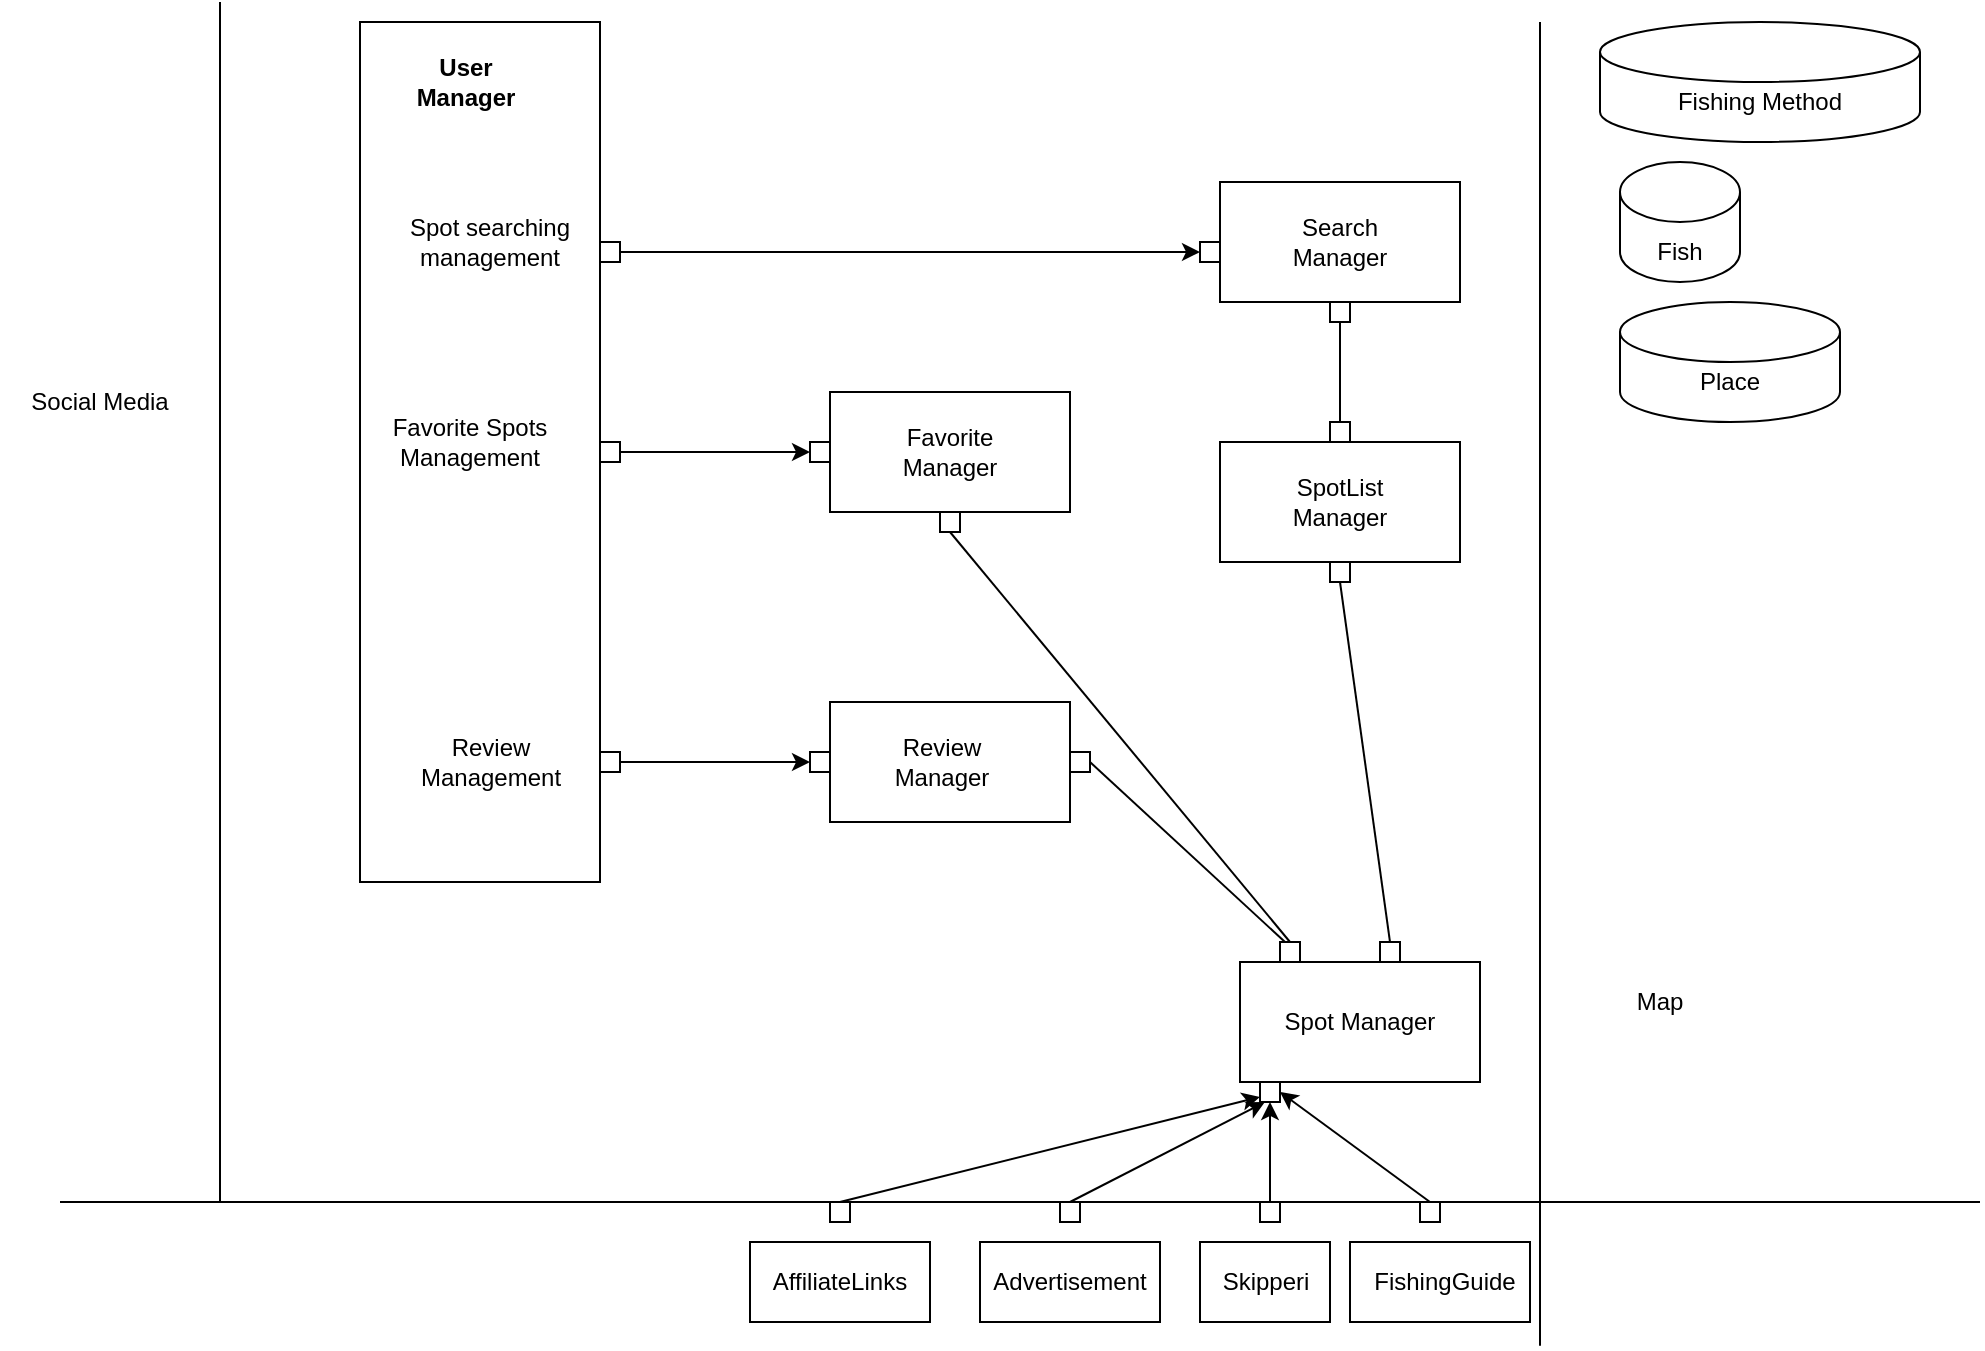 <mxfile version="14.4.3" type="device"><diagram id="hdtTc9g5nIZ4ZRqZbZoR" name="Page-1"><mxGraphModel dx="2304" dy="1992" grid="1" gridSize="10" guides="1" tooltips="1" connect="1" arrows="1" fold="1" page="1" pageScale="1" pageWidth="827" pageHeight="1169" math="0" shadow="0"><root><mxCell id="0"/><mxCell id="1" parent="0"/><mxCell id="xICYjh7XbGubYzllAo4C-83" value="" style="rounded=0;whiteSpace=wrap;html=1;" parent="1" vertex="1"><mxGeometry x="325" y="610" width="90" height="40" as="geometry"/></mxCell><mxCell id="xICYjh7XbGubYzllAo4C-80" value="" style="rounded=0;whiteSpace=wrap;html=1;" parent="1" vertex="1"><mxGeometry x="250" y="610" width="65" height="40" as="geometry"/></mxCell><mxCell id="xICYjh7XbGubYzllAo4C-79" value="" style="rounded=0;whiteSpace=wrap;html=1;" parent="1" vertex="1"><mxGeometry x="140" y="610" width="90" height="40" as="geometry"/></mxCell><mxCell id="xICYjh7XbGubYzllAo4C-78" value="" style="rounded=0;whiteSpace=wrap;html=1;" parent="1" vertex="1"><mxGeometry x="25" y="610" width="90" height="40" as="geometry"/></mxCell><mxCell id="xICYjh7XbGubYzllAo4C-69" value="" style="rounded=0;whiteSpace=wrap;html=1;" parent="1" vertex="1"><mxGeometry x="-170" width="120" height="430" as="geometry"/></mxCell><mxCell id="xICYjh7XbGubYzllAo4C-1" value="" style="rounded=0;whiteSpace=wrap;html=1;" parent="1" vertex="1"><mxGeometry x="260" y="80" width="120" height="60" as="geometry"/></mxCell><mxCell id="xICYjh7XbGubYzllAo4C-4" value="" style="rounded=0;whiteSpace=wrap;html=1;" parent="1" vertex="1"><mxGeometry x="260" y="210" width="120" height="60" as="geometry"/></mxCell><mxCell id="xICYjh7XbGubYzllAo4C-5" value="" style="rounded=0;whiteSpace=wrap;html=1;" parent="1" vertex="1"><mxGeometry x="65" y="340" width="120" height="60" as="geometry"/></mxCell><mxCell id="xICYjh7XbGubYzllAo4C-9" value="" style="rounded=0;whiteSpace=wrap;html=1;" parent="1" vertex="1"><mxGeometry x="65" y="185" width="120" height="60" as="geometry"/></mxCell><mxCell id="xICYjh7XbGubYzllAo4C-12" value="Spot Manager" style="rounded=0;whiteSpace=wrap;html=1;" parent="1" vertex="1"><mxGeometry x="270" y="470" width="120" height="60" as="geometry"/></mxCell><mxCell id="xICYjh7XbGubYzllAo4C-14" value="&lt;b&gt;User Manager&lt;/b&gt;" style="text;html=1;strokeColor=none;fillColor=none;align=center;verticalAlign=middle;whiteSpace=wrap;rounded=0;" parent="1" vertex="1"><mxGeometry x="-150" y="20" width="66" height="20" as="geometry"/></mxCell><mxCell id="xICYjh7XbGubYzllAo4C-15" value="Search Manager" style="text;html=1;strokeColor=none;fillColor=none;align=center;verticalAlign=middle;whiteSpace=wrap;rounded=0;" parent="1" vertex="1"><mxGeometry x="300" y="100" width="40" height="20" as="geometry"/></mxCell><mxCell id="xICYjh7XbGubYzllAo4C-20" value="SpotList Manager" style="text;html=1;strokeColor=none;fillColor=none;align=center;verticalAlign=middle;whiteSpace=wrap;rounded=0;" parent="1" vertex="1"><mxGeometry x="300" y="230" width="40" height="20" as="geometry"/></mxCell><mxCell id="xICYjh7XbGubYzllAo4C-21" value="Spot searching management" style="text;html=1;strokeColor=none;fillColor=none;align=center;verticalAlign=middle;whiteSpace=wrap;rounded=0;" parent="1" vertex="1"><mxGeometry x="-180" y="90" width="150" height="40" as="geometry"/></mxCell><mxCell id="xICYjh7XbGubYzllAo4C-24" value="" style="whiteSpace=wrap;html=1;aspect=fixed;" parent="1" vertex="1"><mxGeometry x="-50" y="110" width="10" height="10" as="geometry"/></mxCell><mxCell id="xICYjh7XbGubYzllAo4C-27" value="" style="endArrow=classic;html=1;exitX=1;exitY=0.5;exitDx=0;exitDy=0;entryX=0;entryY=0.5;entryDx=0;entryDy=0;" parent="1" source="xICYjh7XbGubYzllAo4C-24" target="xICYjh7XbGubYzllAo4C-29" edge="1"><mxGeometry width="50" height="50" relative="1" as="geometry"><mxPoint x="-10" y="170" as="sourcePoint"/><mxPoint x="30" y="115" as="targetPoint"/></mxGeometry></mxCell><mxCell id="xICYjh7XbGubYzllAo4C-29" value="" style="whiteSpace=wrap;html=1;aspect=fixed;" parent="1" vertex="1"><mxGeometry x="250" y="110" width="10" height="10" as="geometry"/></mxCell><mxCell id="xICYjh7XbGubYzllAo4C-33" value="" style="shape=cylinder3;whiteSpace=wrap;html=1;boundedLbl=1;backgroundOutline=1;size=15;" parent="1" vertex="1"><mxGeometry x="460" y="70" width="60" height="60" as="geometry"/></mxCell><mxCell id="xICYjh7XbGubYzllAo4C-34" value="Fish" style="text;html=1;strokeColor=none;fillColor=none;align=center;verticalAlign=middle;whiteSpace=wrap;rounded=0;" parent="1" vertex="1"><mxGeometry x="470" y="105" width="40" height="20" as="geometry"/></mxCell><mxCell id="xICYjh7XbGubYzllAo4C-36" value="" style="shape=cylinder3;whiteSpace=wrap;html=1;boundedLbl=1;backgroundOutline=1;size=15;" parent="1" vertex="1"><mxGeometry x="450" width="160" height="60" as="geometry"/></mxCell><mxCell id="xICYjh7XbGubYzllAo4C-38" value="Fishing Method" style="text;html=1;strokeColor=none;fillColor=none;align=center;verticalAlign=middle;whiteSpace=wrap;rounded=0;" parent="1" vertex="1"><mxGeometry x="465" y="30" width="130" height="20" as="geometry"/></mxCell><mxCell id="xICYjh7XbGubYzllAo4C-39" value="" style="shape=cylinder3;whiteSpace=wrap;html=1;boundedLbl=1;backgroundOutline=1;size=15;" parent="1" vertex="1"><mxGeometry x="460" y="140" width="110" height="60" as="geometry"/></mxCell><mxCell id="xICYjh7XbGubYzllAo4C-40" value="Place" style="text;html=1;strokeColor=none;fillColor=none;align=center;verticalAlign=middle;whiteSpace=wrap;rounded=0;" parent="1" vertex="1"><mxGeometry x="495" y="170" width="40" height="20" as="geometry"/></mxCell><mxCell id="xICYjh7XbGubYzllAo4C-42" value="" style="whiteSpace=wrap;html=1;aspect=fixed;" parent="1" vertex="1"><mxGeometry x="315" y="140" width="10" height="10" as="geometry"/></mxCell><mxCell id="xICYjh7XbGubYzllAo4C-43" value="" style="whiteSpace=wrap;html=1;aspect=fixed;" parent="1" vertex="1"><mxGeometry x="315" y="200" width="10" height="10" as="geometry"/></mxCell><mxCell id="xICYjh7XbGubYzllAo4C-44" value="" style="endArrow=none;html=1;entryX=0.5;entryY=1;entryDx=0;entryDy=0;exitX=0.5;exitY=0;exitDx=0;exitDy=0;" parent="1" source="xICYjh7XbGubYzllAo4C-43" target="xICYjh7XbGubYzllAo4C-42" edge="1"><mxGeometry width="50" height="50" relative="1" as="geometry"><mxPoint x="380" y="160" as="sourcePoint"/><mxPoint x="330" y="150" as="targetPoint"/></mxGeometry></mxCell><mxCell id="xICYjh7XbGubYzllAo4C-46" value="" style="whiteSpace=wrap;html=1;aspect=fixed;" parent="1" vertex="1"><mxGeometry x="315" y="270" width="10" height="10" as="geometry"/></mxCell><mxCell id="xICYjh7XbGubYzllAo4C-47" value="" style="whiteSpace=wrap;html=1;aspect=fixed;" parent="1" vertex="1"><mxGeometry x="340" y="460" width="10" height="10" as="geometry"/></mxCell><mxCell id="xICYjh7XbGubYzllAo4C-48" value="" style="endArrow=none;html=1;entryX=0.5;entryY=0;entryDx=0;entryDy=0;exitX=0.5;exitY=1;exitDx=0;exitDy=0;" parent="1" source="xICYjh7XbGubYzllAo4C-46" target="xICYjh7XbGubYzllAo4C-47" edge="1"><mxGeometry width="50" height="50" relative="1" as="geometry"><mxPoint x="330.0" y="210" as="sourcePoint"/><mxPoint x="330.0" y="160" as="targetPoint"/></mxGeometry></mxCell><mxCell id="xICYjh7XbGubYzllAo4C-49" value="Favorite Spots Management" style="text;html=1;strokeColor=none;fillColor=none;align=center;verticalAlign=middle;whiteSpace=wrap;rounded=0;" parent="1" vertex="1"><mxGeometry x="-170" y="200" width="110" height="20" as="geometry"/></mxCell><mxCell id="xICYjh7XbGubYzllAo4C-50" value="" style="whiteSpace=wrap;html=1;aspect=fixed;" parent="1" vertex="1"><mxGeometry x="-50" y="210" width="10" height="10" as="geometry"/></mxCell><mxCell id="xICYjh7XbGubYzllAo4C-52" value="" style="endArrow=classic;html=1;exitX=1;exitY=0.5;exitDx=0;exitDy=0;entryX=0;entryY=0.5;entryDx=0;entryDy=0;" parent="1" source="xICYjh7XbGubYzllAo4C-50" target="xICYjh7XbGubYzllAo4C-54" edge="1"><mxGeometry width="50" height="50" relative="1" as="geometry"><mxPoint x="160" y="220" as="sourcePoint"/><mxPoint x="32.5" y="120" as="targetPoint"/></mxGeometry></mxCell><mxCell id="xICYjh7XbGubYzllAo4C-53" value="Favorite Manager" style="text;html=1;strokeColor=none;fillColor=none;align=center;verticalAlign=middle;whiteSpace=wrap;rounded=0;" parent="1" vertex="1"><mxGeometry x="90" y="205" width="70" height="20" as="geometry"/></mxCell><mxCell id="xICYjh7XbGubYzllAo4C-54" value="" style="whiteSpace=wrap;html=1;aspect=fixed;" parent="1" vertex="1"><mxGeometry x="55" y="210" width="10" height="10" as="geometry"/></mxCell><mxCell id="xICYjh7XbGubYzllAo4C-55" value="" style="whiteSpace=wrap;html=1;aspect=fixed;" parent="1" vertex="1"><mxGeometry x="120" y="245" width="10" height="10" as="geometry"/></mxCell><mxCell id="xICYjh7XbGubYzllAo4C-56" value="" style="whiteSpace=wrap;html=1;aspect=fixed;" parent="1" vertex="1"><mxGeometry x="290" y="460" width="10" height="10" as="geometry"/></mxCell><mxCell id="xICYjh7XbGubYzllAo4C-57" value="" style="endArrow=none;html=1;exitX=0.5;exitY=1;exitDx=0;exitDy=0;entryX=0.5;entryY=0;entryDx=0;entryDy=0;" parent="1" source="xICYjh7XbGubYzllAo4C-55" target="xICYjh7XbGubYzllAo4C-56" edge="1"><mxGeometry width="50" height="50" relative="1" as="geometry"><mxPoint x="200" y="270" as="sourcePoint"/><mxPoint x="290" y="450" as="targetPoint"/></mxGeometry></mxCell><mxCell id="xICYjh7XbGubYzllAo4C-58" value="" style="whiteSpace=wrap;html=1;aspect=fixed;" parent="1" vertex="1"><mxGeometry x="-50" y="365" width="10" height="10" as="geometry"/></mxCell><mxCell id="xICYjh7XbGubYzllAo4C-59" value="" style="whiteSpace=wrap;html=1;aspect=fixed;" parent="1" vertex="1"><mxGeometry x="55" y="365" width="10" height="10" as="geometry"/></mxCell><mxCell id="xICYjh7XbGubYzllAo4C-60" value="" style="endArrow=classic;html=1;exitX=1;exitY=0.5;exitDx=0;exitDy=0;entryX=0;entryY=0.5;entryDx=0;entryDy=0;" parent="1" source="xICYjh7XbGubYzllAo4C-58" target="xICYjh7XbGubYzllAo4C-59" edge="1"><mxGeometry width="50" height="50" relative="1" as="geometry"><mxPoint y="220" as="sourcePoint"/><mxPoint x="50" y="370" as="targetPoint"/></mxGeometry></mxCell><mxCell id="xICYjh7XbGubYzllAo4C-63" value="" style="whiteSpace=wrap;html=1;aspect=fixed;" parent="1" vertex="1"><mxGeometry x="185" y="365" width="10" height="10" as="geometry"/></mxCell><mxCell id="xICYjh7XbGubYzllAo4C-64" value="" style="endArrow=none;html=1;exitX=1;exitY=0.5;exitDx=0;exitDy=0;entryX=0.25;entryY=0;entryDx=0;entryDy=0;" parent="1" source="xICYjh7XbGubYzllAo4C-63" target="xICYjh7XbGubYzllAo4C-56" edge="1"><mxGeometry width="50" height="50" relative="1" as="geometry"><mxPoint x="200" y="370" as="sourcePoint"/><mxPoint x="250" y="380" as="targetPoint"/></mxGeometry></mxCell><mxCell id="xICYjh7XbGubYzllAo4C-66" value="Review Manager" style="text;html=1;strokeColor=none;fillColor=none;align=center;verticalAlign=middle;whiteSpace=wrap;rounded=0;" parent="1" vertex="1"><mxGeometry x="101" y="360" width="40" height="20" as="geometry"/></mxCell><mxCell id="xICYjh7XbGubYzllAo4C-67" value="Review Management" style="text;html=1;strokeColor=none;fillColor=none;align=center;verticalAlign=middle;whiteSpace=wrap;rounded=0;" parent="1" vertex="1"><mxGeometry x="-137.5" y="360" width="65" height="20" as="geometry"/></mxCell><mxCell id="xICYjh7XbGubYzllAo4C-71" value="" style="endArrow=none;html=1;" parent="1" edge="1"><mxGeometry width="50" height="50" relative="1" as="geometry"><mxPoint x="420" y="661.905" as="sourcePoint"/><mxPoint x="420" as="targetPoint"/></mxGeometry></mxCell><mxCell id="xICYjh7XbGubYzllAo4C-72" value="" style="endArrow=none;html=1;" parent="1" edge="1"><mxGeometry width="50" height="50" relative="1" as="geometry"><mxPoint x="-320" y="590" as="sourcePoint"/><mxPoint x="640" y="590" as="targetPoint"/></mxGeometry></mxCell><mxCell id="xICYjh7XbGubYzllAo4C-73" value="FishingGuide" style="text;html=1;strokeColor=none;fillColor=none;align=center;verticalAlign=middle;whiteSpace=wrap;rounded=0;" parent="1" vertex="1"><mxGeometry x="325" y="620" width="95" height="20" as="geometry"/></mxCell><mxCell id="xICYjh7XbGubYzllAo4C-75" value="Skipperi" style="text;html=1;strokeColor=none;fillColor=none;align=center;verticalAlign=middle;whiteSpace=wrap;rounded=0;" parent="1" vertex="1"><mxGeometry x="262.5" y="620" width="40" height="20" as="geometry"/></mxCell><mxCell id="xICYjh7XbGubYzllAo4C-76" value="Advertisement" style="text;html=1;strokeColor=none;fillColor=none;align=center;verticalAlign=middle;whiteSpace=wrap;rounded=0;" parent="1" vertex="1"><mxGeometry x="140" y="620" width="90" height="20" as="geometry"/></mxCell><mxCell id="xICYjh7XbGubYzllAo4C-77" value="AffiliateLinks" style="text;html=1;strokeColor=none;fillColor=none;align=center;verticalAlign=middle;whiteSpace=wrap;rounded=0;" parent="1" vertex="1"><mxGeometry x="20" y="620" width="100" height="20" as="geometry"/></mxCell><mxCell id="xICYjh7XbGubYzllAo4C-84" value="" style="whiteSpace=wrap;html=1;aspect=fixed;" parent="1" vertex="1"><mxGeometry x="65" y="590" width="10" height="10" as="geometry"/></mxCell><mxCell id="xICYjh7XbGubYzllAo4C-85" value="" style="whiteSpace=wrap;html=1;aspect=fixed;" parent="1" vertex="1"><mxGeometry x="360" y="590" width="10" height="10" as="geometry"/></mxCell><mxCell id="xICYjh7XbGubYzllAo4C-86" value="" style="whiteSpace=wrap;html=1;aspect=fixed;" parent="1" vertex="1"><mxGeometry x="280" y="590" width="10" height="10" as="geometry"/></mxCell><mxCell id="xICYjh7XbGubYzllAo4C-87" value="" style="whiteSpace=wrap;html=1;aspect=fixed;" parent="1" vertex="1"><mxGeometry x="180" y="590" width="10" height="10" as="geometry"/></mxCell><mxCell id="xICYjh7XbGubYzllAo4C-92" value="" style="whiteSpace=wrap;html=1;aspect=fixed;" parent="1" vertex="1"><mxGeometry x="280" y="530" width="10" height="10" as="geometry"/></mxCell><mxCell id="xICYjh7XbGubYzllAo4C-94" value="" style="endArrow=classic;html=1;entryX=0;entryY=0.75;entryDx=0;entryDy=0;exitX=0.5;exitY=0;exitDx=0;exitDy=0;" parent="1" source="xICYjh7XbGubYzllAo4C-84" target="xICYjh7XbGubYzllAo4C-92" edge="1"><mxGeometry width="50" height="50" relative="1" as="geometry"><mxPoint x="200" y="570" as="sourcePoint"/><mxPoint x="250" y="520" as="targetPoint"/></mxGeometry></mxCell><mxCell id="xICYjh7XbGubYzllAo4C-95" value="" style="endArrow=classic;html=1;entryX=0.25;entryY=1;entryDx=0;entryDy=0;exitX=0.5;exitY=0;exitDx=0;exitDy=0;" parent="1" source="xICYjh7XbGubYzllAo4C-87" target="xICYjh7XbGubYzllAo4C-92" edge="1"><mxGeometry width="50" height="50" relative="1" as="geometry"><mxPoint x="80" y="600" as="sourcePoint"/><mxPoint x="290" y="547.5" as="targetPoint"/></mxGeometry></mxCell><mxCell id="xICYjh7XbGubYzllAo4C-96" value="" style="endArrow=classic;html=1;exitX=0.5;exitY=0;exitDx=0;exitDy=0;entryX=0.5;entryY=1;entryDx=0;entryDy=0;" parent="1" source="xICYjh7XbGubYzllAo4C-86" target="xICYjh7XbGubYzllAo4C-92" edge="1"><mxGeometry width="50" height="50" relative="1" as="geometry"><mxPoint x="195" y="600" as="sourcePoint"/><mxPoint x="288" y="540" as="targetPoint"/></mxGeometry></mxCell><mxCell id="xICYjh7XbGubYzllAo4C-97" value="" style="endArrow=classic;html=1;exitX=0.5;exitY=0;exitDx=0;exitDy=0;entryX=1;entryY=0.5;entryDx=0;entryDy=0;" parent="1" source="xICYjh7XbGubYzllAo4C-85" target="xICYjh7XbGubYzllAo4C-92" edge="1"><mxGeometry width="50" height="50" relative="1" as="geometry"><mxPoint x="368" y="590" as="sourcePoint"/><mxPoint x="295" y="540" as="targetPoint"/></mxGeometry></mxCell><mxCell id="xICYjh7XbGubYzllAo4C-99" value="" style="endArrow=none;html=1;" parent="1" edge="1"><mxGeometry width="50" height="50" relative="1" as="geometry"><mxPoint x="-240" y="590" as="sourcePoint"/><mxPoint x="-240" y="-10" as="targetPoint"/></mxGeometry></mxCell><mxCell id="xICYjh7XbGubYzllAo4C-100" value="Social Media" style="text;html=1;strokeColor=none;fillColor=none;align=center;verticalAlign=middle;whiteSpace=wrap;rounded=0;" parent="1" vertex="1"><mxGeometry x="-350" y="180" width="100" height="20" as="geometry"/></mxCell><mxCell id="xICYjh7XbGubYzllAo4C-102" value="Map" style="text;html=1;strokeColor=none;fillColor=none;align=center;verticalAlign=middle;whiteSpace=wrap;rounded=0;" parent="1" vertex="1"><mxGeometry x="460" y="480" width="40" height="20" as="geometry"/></mxCell></root></mxGraphModel></diagram></mxfile>